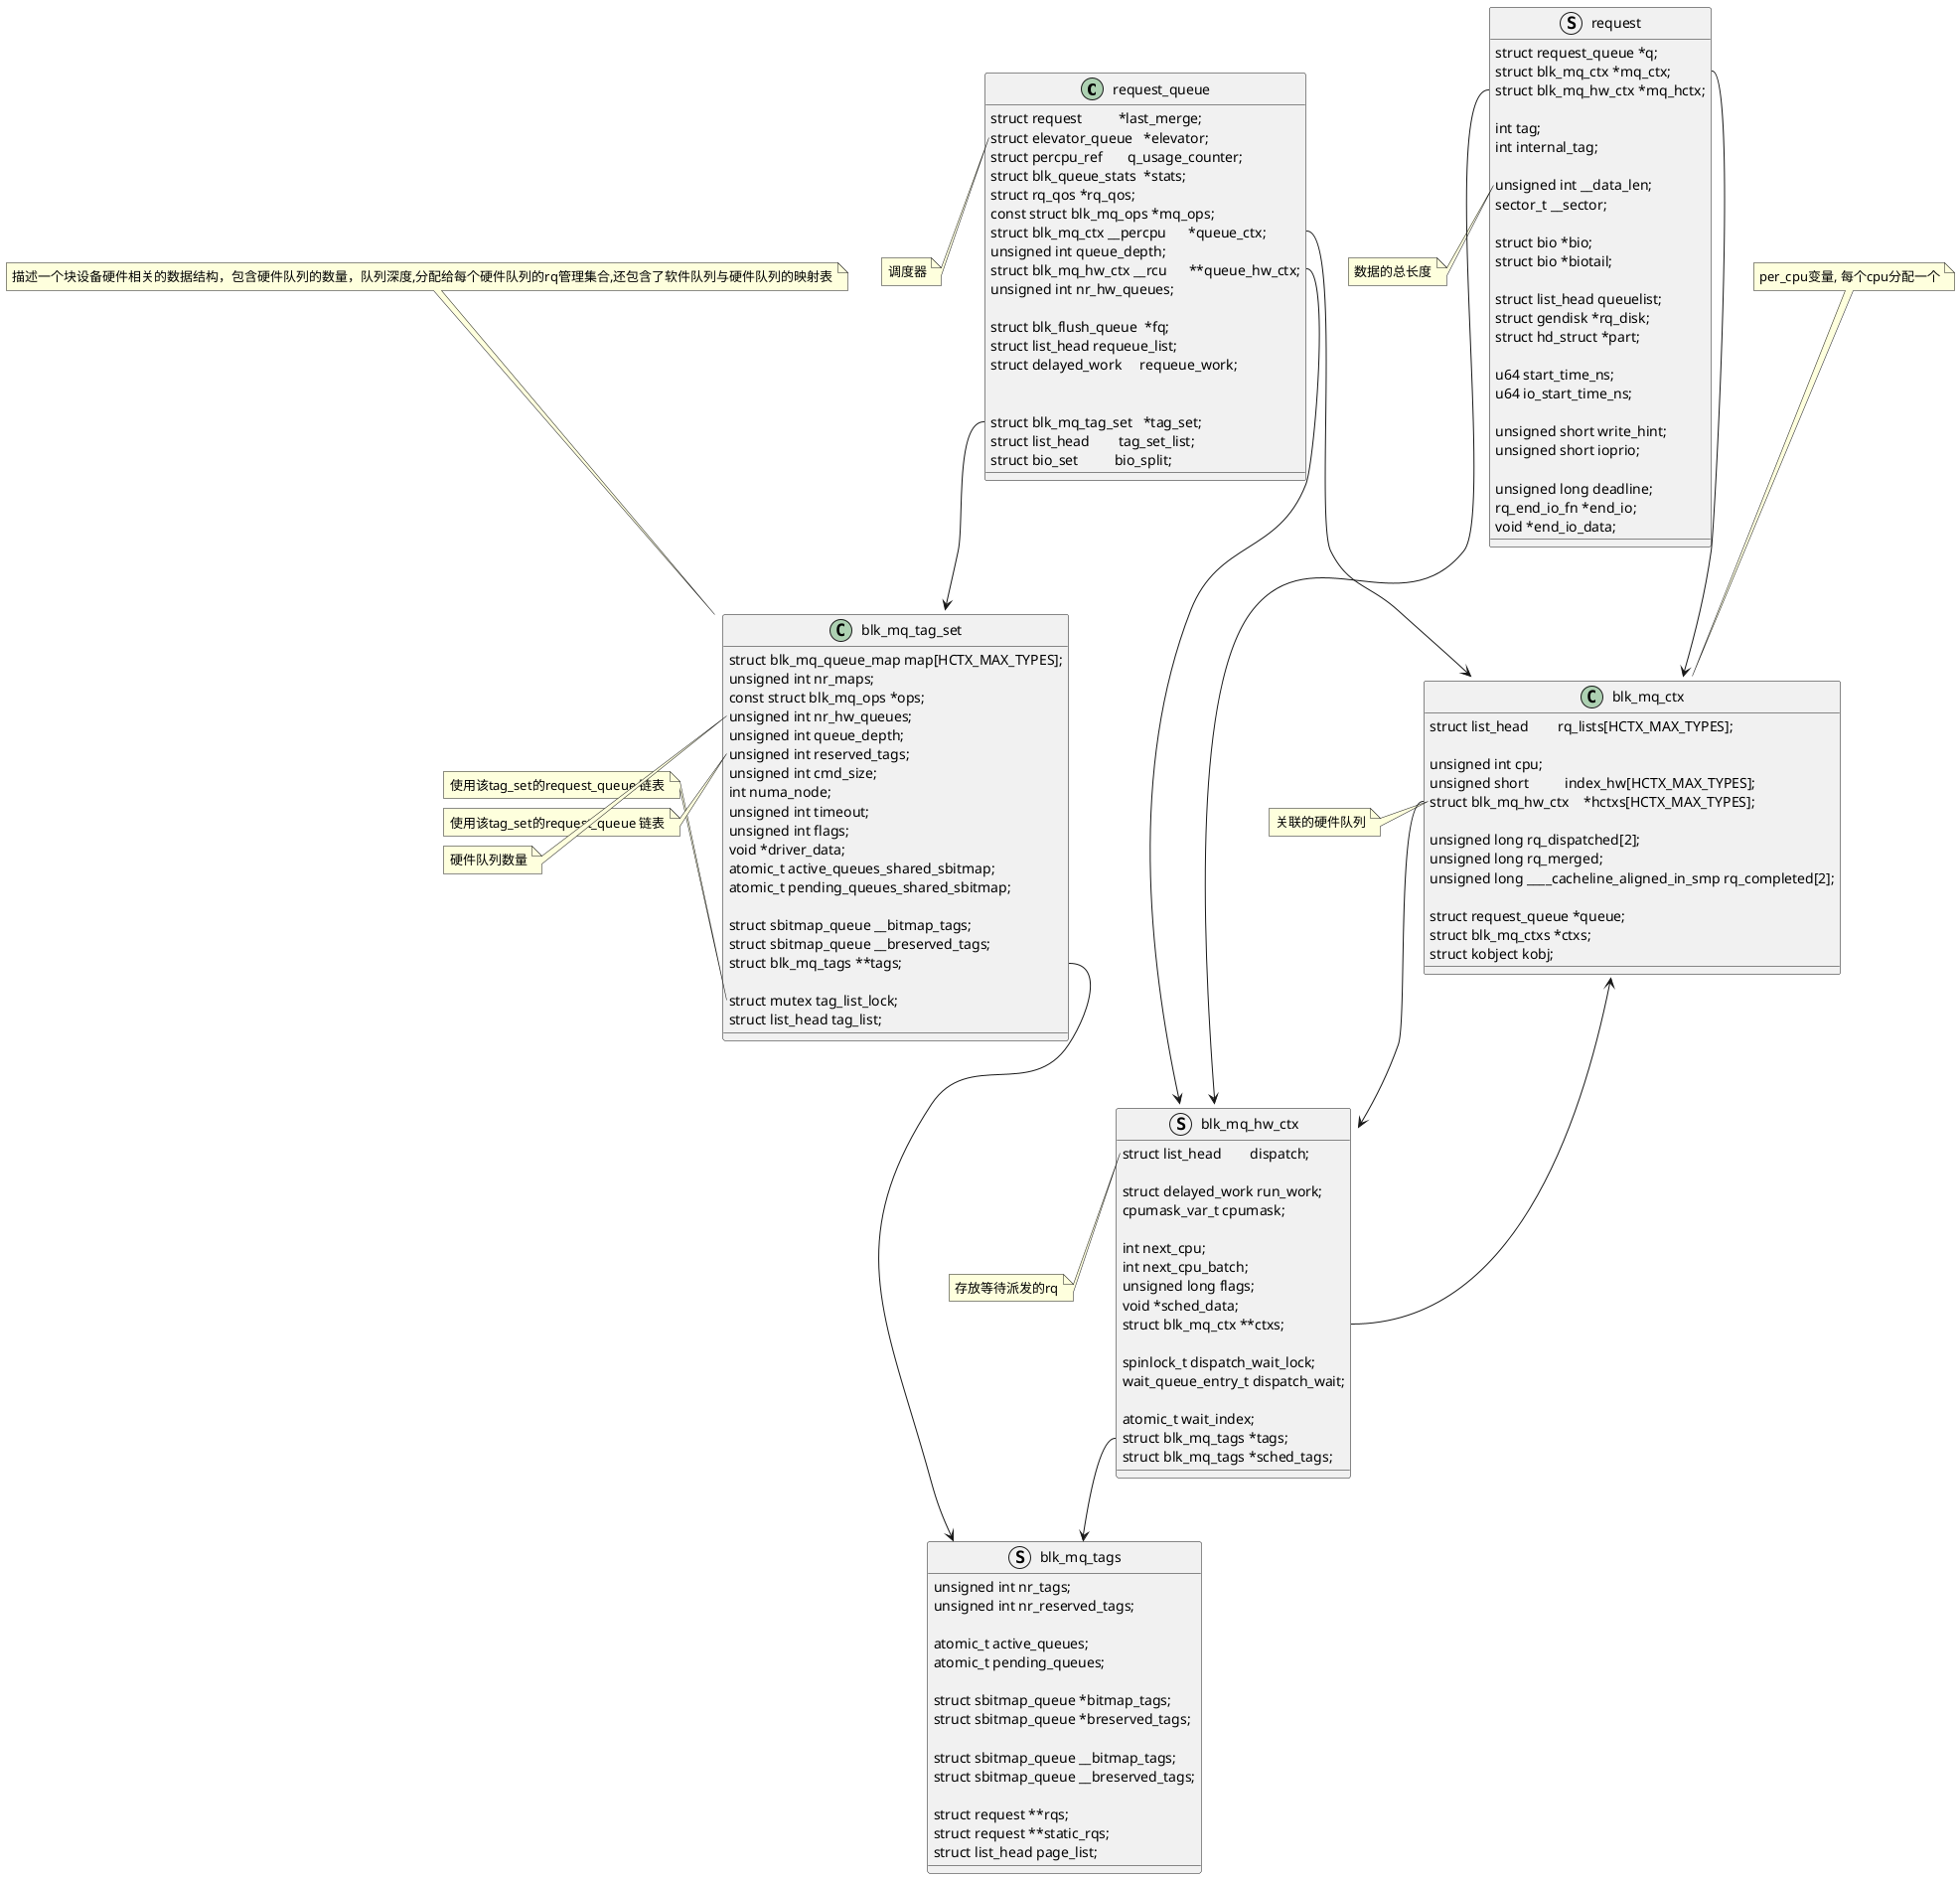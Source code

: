 @startuml

class request_queue {
        struct request          *last_merge;
        struct elevator_queue   *elevator;
        struct percpu_ref       q_usage_counter;
        struct blk_queue_stats  *stats;
        struct rq_qos *rq_qos;
        const struct blk_mq_ops *mq_ops;
        struct blk_mq_ctx __percpu      *queue_ctx;
        unsigned int queue_depth;
        struct blk_mq_hw_ctx __rcu      **queue_hw_ctx;
        unsigned int nr_hw_queues;

        struct blk_flush_queue  *fq;
        struct list_head requeue_list;
        struct delayed_work     requeue_work;


        struct blk_mq_tag_set   *tag_set;
        struct list_head        tag_set_list;
        struct bio_set          bio_split;
}

note left of request_queue::elevator
        调度器
end note


struct request {
        struct request_queue *q;
        struct blk_mq_ctx *mq_ctx;
        struct blk_mq_hw_ctx *mq_hctx;

        int tag;
        int internal_tag;

        unsigned int __data_len;
        sector_t __sector;

        struct bio *bio;
        struct bio *biotail;

        struct list_head queuelist;
        struct gendisk *rq_disk;
        struct hd_struct *part;

        u64 start_time_ns;
        u64 io_start_time_ns;

        unsigned short write_hint;
        unsigned short ioprio;

        unsigned long deadline;
        rq_end_io_fn *end_io;
        void *end_io_data;
}

note left of request::__data_len
        数据的总长度
end note

class blk_mq_ctx {
        struct list_head        rq_lists[HCTX_MAX_TYPES];

        unsigned int cpu;
        unsigned short          index_hw[HCTX_MAX_TYPES];
        struct blk_mq_hw_ctx    *hctxs[HCTX_MAX_TYPES];

        unsigned long rq_dispatched[2];
        unsigned long rq_merged;
        unsigned long ____cacheline_aligned_in_smp rq_completed[2];

        struct request_queue *queue;
        struct blk_mq_ctxs *ctxs;
        struct kobject kobj;
}

note top: per_cpu变量, 每个cpu分配一个

note left of blk_mq_ctx::hctxs
        关联的硬件队列
end note

struct blk_mq_hw_ctx {
        struct list_head        dispatch;

        struct delayed_work run_work;
        cpumask_var_t cpumask;
                          
        int next_cpu;        
        int next_cpu_batch;
        unsigned long flags;
        void *sched_data;
        struct blk_mq_ctx **ctxs;

        spinlock_t dispatch_wait_lock;
        wait_queue_entry_t dispatch_wait;

        atomic_t wait_index;
        struct blk_mq_tags *tags;
        struct blk_mq_tags *sched_tags;
}

note left of blk_mq_hw_ctx::dispatch
        存放等待派发的rq
end note

class blk_mq_tag_set {
        struct blk_mq_queue_map map[HCTX_MAX_TYPES];
        unsigned int nr_maps;
        const struct blk_mq_ops *ops;
        unsigned int nr_hw_queues;
        unsigned int queue_depth;
        unsigned int reserved_tags;
        unsigned int cmd_size;
        int numa_node;
        unsigned int timeout;
        unsigned int flags;
        void *driver_data;
        atomic_t active_queues_shared_sbitmap;
        atomic_t pending_queues_shared_sbitmap;

        struct sbitmap_queue __bitmap_tags;
        struct sbitmap_queue __breserved_tags;
        struct blk_mq_tags **tags;

        struct mutex tag_list_lock;
        struct list_head tag_list;
}

note top: 描述一个块设备硬件相关的数据结构，包含硬件队列的数量，队列深度,分配给每个硬件队列的rq管理集合,还包含了软件队列与硬件队列的映射表

note left of blk_mq_tag_set::tag_list
        使用该tag_set的request_queue 链表
end note

note left of blk_mq_tag_set::tags
        使用该tag_set的request_queue 链表
end note

note left of blk_mq_tag_set::nr_hw_queues
        硬件队列数量
end note


struct blk_mq_tags {
        unsigned int nr_tags;
        unsigned int nr_reserved_tags;

        atomic_t active_queues;
        atomic_t pending_queues;

        struct sbitmap_queue *bitmap_tags;
        struct sbitmap_queue *breserved_tags;

        struct sbitmap_queue __bitmap_tags;
        struct sbitmap_queue __breserved_tags;

        struct request **rqs;   
        struct request **static_rqs;
        struct list_head page_list;
 }

request_queue::queue_ctx --> blk_mq_ctx
request_queue::tag_set --> blk_mq_tag_set
request_queue::queue_hw_ctx --> blk_mq_hw_ctx

' request::q --> request_queue
request::mq_ctx --> blk_mq_ctx
request::mq_hctx --> blk_mq_hw_ctx

blk_mq_ctx::hctxs --> blk_mq_hw_ctx

blk_mq_tag_set::tags --> blk_mq_tags

blk_mq_hw_ctx::tags --> blk_mq_tags
blk_mq_hw_ctx::ctxs --> blk_mq_ctx

@enduml
